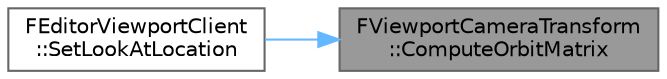 digraph "FViewportCameraTransform::ComputeOrbitMatrix"
{
 // INTERACTIVE_SVG=YES
 // LATEX_PDF_SIZE
  bgcolor="transparent";
  edge [fontname=Helvetica,fontsize=10,labelfontname=Helvetica,labelfontsize=10];
  node [fontname=Helvetica,fontsize=10,shape=box,height=0.2,width=0.4];
  rankdir="RL";
  Node1 [id="Node000001",label="FViewportCameraTransform\l::ComputeOrbitMatrix",height=0.2,width=0.4,color="gray40", fillcolor="grey60", style="filled", fontcolor="black",tooltip="Computes a matrix to use for viewport location and rotation when orbiting."];
  Node1 -> Node2 [id="edge1_Node000001_Node000002",dir="back",color="steelblue1",style="solid",tooltip=" "];
  Node2 [id="Node000002",label="FEditorViewportClient\l::SetLookAtLocation",height=0.2,width=0.4,color="grey40", fillcolor="white", style="filled",URL="$df/d9e/classFEditorViewportClient.html#ad9026834fb69db7bd6eade65d2ec7ae1",tooltip="Sets the look at location of the viewports camera for orbit *."];
}
